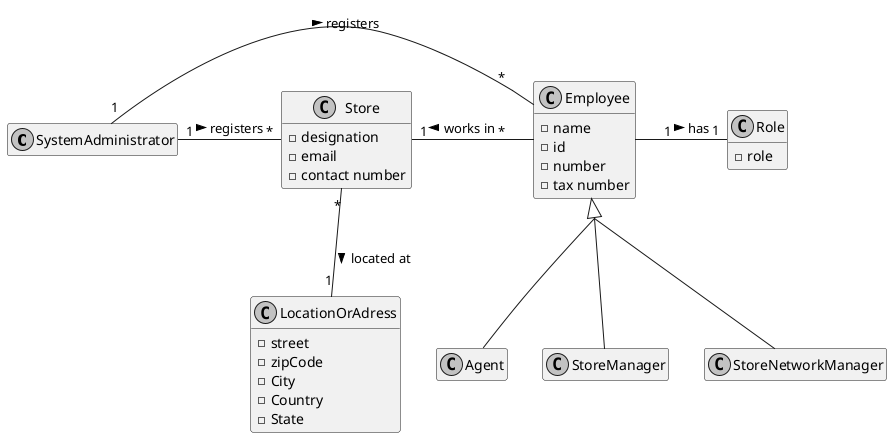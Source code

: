 @startuml
'https://plantuml.com/class-diagram

skinparam monochrome true
skinparam packageStyle rectangle
skinparam shadowing false
hide empty members
skinparam groupInheritance 3

class SystemAdministrator

class Employee

class Role

class SystemAdministrator

class Agent

class StoreManager

class StoreNetworkManager

class Store

class LocationOrAdress

class Role{
-role
}

class Store{
-designation
-email
-contact number
}

class LocationOrAdress{
-street
-zipCode
-City
-Country
-State
}

class SystemAdministrator{
}

class Employee{
-name
-id
-number
-tax number
}

SystemAdministrator "1" - "*" Store : registers >

Store "*" -- "1" LocationOrAdress : located at >

Store "1" - "*" Employee : works in <

SystemAdministrator "1" - "*" Employee : registers >

Employee "1" - "1" Role : has >

Employee <|--  StoreNetworkManager

Employee <|--  StoreManager

Employee <|-- Agent



@enduml